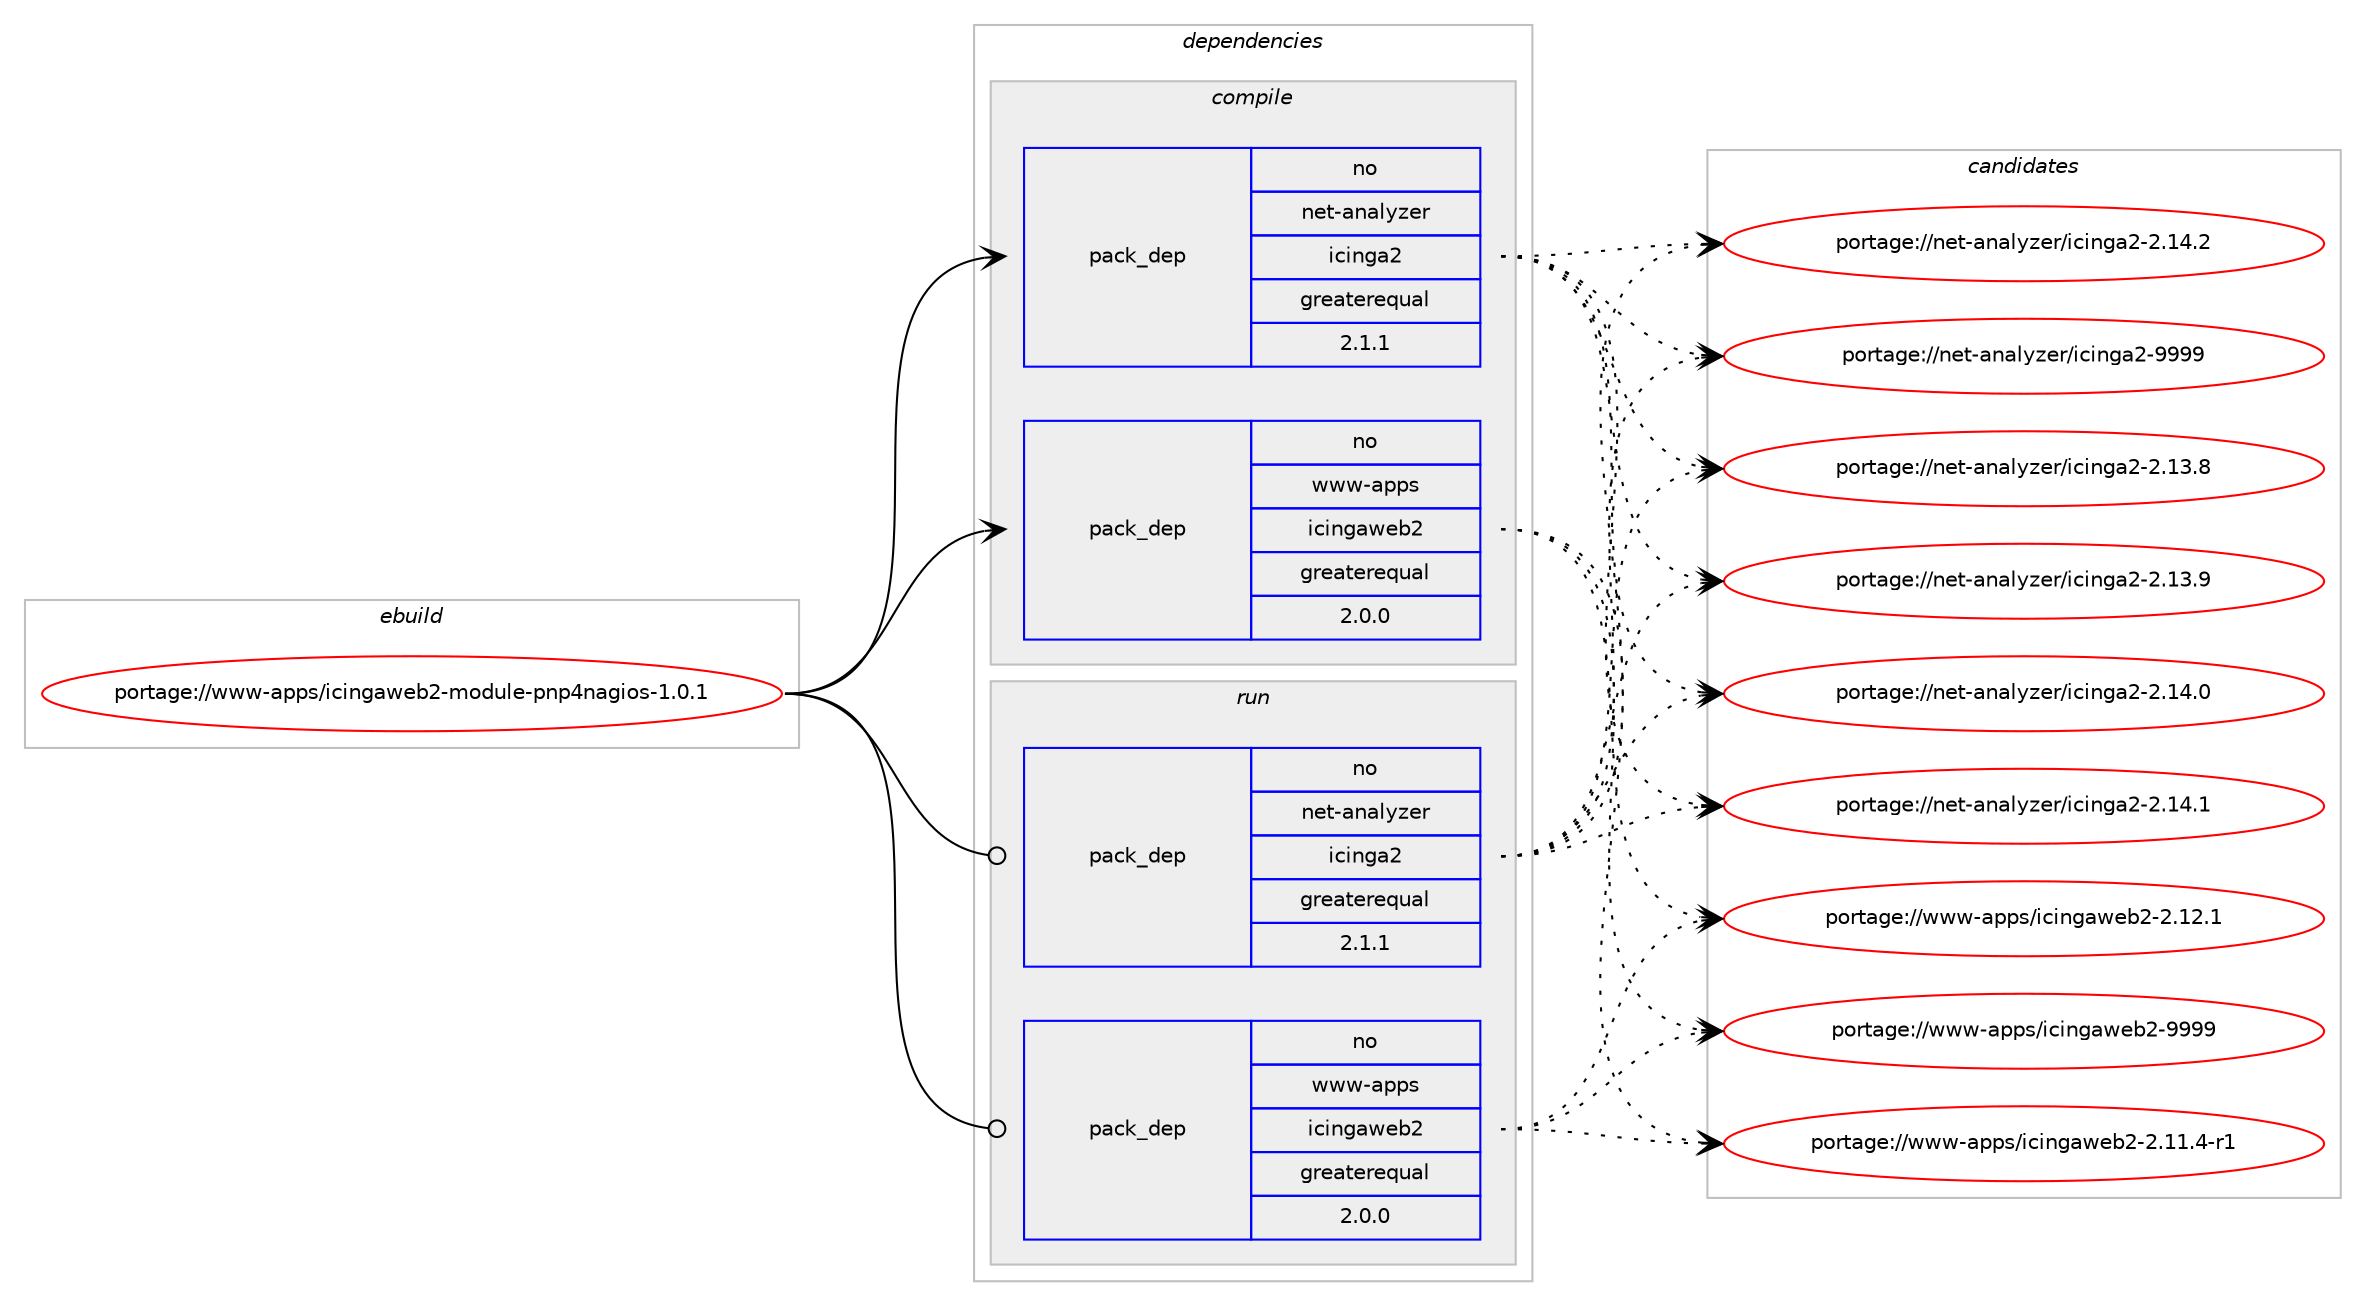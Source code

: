 digraph prolog {

# *************
# Graph options
# *************

newrank=true;
concentrate=true;
compound=true;
graph [rankdir=LR,fontname=Helvetica,fontsize=10,ranksep=1.5];#, ranksep=2.5, nodesep=0.2];
edge  [arrowhead=vee];
node  [fontname=Helvetica,fontsize=10];

# **********
# The ebuild
# **********

subgraph cluster_leftcol {
color=gray;
rank=same;
label=<<i>ebuild</i>>;
id [label="portage://www-apps/icingaweb2-module-pnp4nagios-1.0.1", color=red, width=4, href="../www-apps/icingaweb2-module-pnp4nagios-1.0.1.svg"];
}

# ****************
# The dependencies
# ****************

subgraph cluster_midcol {
color=gray;
label=<<i>dependencies</i>>;
subgraph cluster_compile {
fillcolor="#eeeeee";
style=filled;
label=<<i>compile</i>>;
subgraph pack8549 {
dependency26000 [label=<<TABLE BORDER="0" CELLBORDER="1" CELLSPACING="0" CELLPADDING="4" WIDTH="220"><TR><TD ROWSPAN="6" CELLPADDING="30">pack_dep</TD></TR><TR><TD WIDTH="110">no</TD></TR><TR><TD>net-analyzer</TD></TR><TR><TD>icinga2</TD></TR><TR><TD>greaterequal</TD></TR><TR><TD>2.1.1</TD></TR></TABLE>>, shape=none, color=blue];
}
id:e -> dependency26000:w [weight=20,style="solid",arrowhead="vee"];
subgraph pack8550 {
dependency26001 [label=<<TABLE BORDER="0" CELLBORDER="1" CELLSPACING="0" CELLPADDING="4" WIDTH="220"><TR><TD ROWSPAN="6" CELLPADDING="30">pack_dep</TD></TR><TR><TD WIDTH="110">no</TD></TR><TR><TD>www-apps</TD></TR><TR><TD>icingaweb2</TD></TR><TR><TD>greaterequal</TD></TR><TR><TD>2.0.0</TD></TR></TABLE>>, shape=none, color=blue];
}
id:e -> dependency26001:w [weight=20,style="solid",arrowhead="vee"];
}
subgraph cluster_compileandrun {
fillcolor="#eeeeee";
style=filled;
label=<<i>compile and run</i>>;
}
subgraph cluster_run {
fillcolor="#eeeeee";
style=filled;
label=<<i>run</i>>;
subgraph pack8551 {
dependency26002 [label=<<TABLE BORDER="0" CELLBORDER="1" CELLSPACING="0" CELLPADDING="4" WIDTH="220"><TR><TD ROWSPAN="6" CELLPADDING="30">pack_dep</TD></TR><TR><TD WIDTH="110">no</TD></TR><TR><TD>net-analyzer</TD></TR><TR><TD>icinga2</TD></TR><TR><TD>greaterequal</TD></TR><TR><TD>2.1.1</TD></TR></TABLE>>, shape=none, color=blue];
}
id:e -> dependency26002:w [weight=20,style="solid",arrowhead="odot"];
subgraph pack8552 {
dependency26003 [label=<<TABLE BORDER="0" CELLBORDER="1" CELLSPACING="0" CELLPADDING="4" WIDTH="220"><TR><TD ROWSPAN="6" CELLPADDING="30">pack_dep</TD></TR><TR><TD WIDTH="110">no</TD></TR><TR><TD>www-apps</TD></TR><TR><TD>icingaweb2</TD></TR><TR><TD>greaterequal</TD></TR><TR><TD>2.0.0</TD></TR></TABLE>>, shape=none, color=blue];
}
id:e -> dependency26003:w [weight=20,style="solid",arrowhead="odot"];
}
}

# **************
# The candidates
# **************

subgraph cluster_choices {
rank=same;
color=gray;
label=<<i>candidates</i>>;

subgraph choice8549 {
color=black;
nodesep=1;
choice1101011164597110971081211221011144710599105110103975045504649514656 [label="portage://net-analyzer/icinga2-2.13.8", color=red, width=4,href="../net-analyzer/icinga2-2.13.8.svg"];
choice1101011164597110971081211221011144710599105110103975045504649514657 [label="portage://net-analyzer/icinga2-2.13.9", color=red, width=4,href="../net-analyzer/icinga2-2.13.9.svg"];
choice1101011164597110971081211221011144710599105110103975045504649524648 [label="portage://net-analyzer/icinga2-2.14.0", color=red, width=4,href="../net-analyzer/icinga2-2.14.0.svg"];
choice1101011164597110971081211221011144710599105110103975045504649524649 [label="portage://net-analyzer/icinga2-2.14.1", color=red, width=4,href="../net-analyzer/icinga2-2.14.1.svg"];
choice1101011164597110971081211221011144710599105110103975045504649524650 [label="portage://net-analyzer/icinga2-2.14.2", color=red, width=4,href="../net-analyzer/icinga2-2.14.2.svg"];
choice110101116459711097108121122101114471059910511010397504557575757 [label="portage://net-analyzer/icinga2-9999", color=red, width=4,href="../net-analyzer/icinga2-9999.svg"];
dependency26000:e -> choice1101011164597110971081211221011144710599105110103975045504649514656:w [style=dotted,weight="100"];
dependency26000:e -> choice1101011164597110971081211221011144710599105110103975045504649514657:w [style=dotted,weight="100"];
dependency26000:e -> choice1101011164597110971081211221011144710599105110103975045504649524648:w [style=dotted,weight="100"];
dependency26000:e -> choice1101011164597110971081211221011144710599105110103975045504649524649:w [style=dotted,weight="100"];
dependency26000:e -> choice1101011164597110971081211221011144710599105110103975045504649524650:w [style=dotted,weight="100"];
dependency26000:e -> choice110101116459711097108121122101114471059910511010397504557575757:w [style=dotted,weight="100"];
}
subgraph choice8550 {
color=black;
nodesep=1;
choice11911911945971121121154710599105110103971191019850455046494946524511449 [label="portage://www-apps/icingaweb2-2.11.4-r1", color=red, width=4,href="../www-apps/icingaweb2-2.11.4-r1.svg"];
choice1191191194597112112115471059910511010397119101985045504649504649 [label="portage://www-apps/icingaweb2-2.12.1", color=red, width=4,href="../www-apps/icingaweb2-2.12.1.svg"];
choice119119119459711211211547105991051101039711910198504557575757 [label="portage://www-apps/icingaweb2-9999", color=red, width=4,href="../www-apps/icingaweb2-9999.svg"];
dependency26001:e -> choice11911911945971121121154710599105110103971191019850455046494946524511449:w [style=dotted,weight="100"];
dependency26001:e -> choice1191191194597112112115471059910511010397119101985045504649504649:w [style=dotted,weight="100"];
dependency26001:e -> choice119119119459711211211547105991051101039711910198504557575757:w [style=dotted,weight="100"];
}
subgraph choice8551 {
color=black;
nodesep=1;
choice1101011164597110971081211221011144710599105110103975045504649514656 [label="portage://net-analyzer/icinga2-2.13.8", color=red, width=4,href="../net-analyzer/icinga2-2.13.8.svg"];
choice1101011164597110971081211221011144710599105110103975045504649514657 [label="portage://net-analyzer/icinga2-2.13.9", color=red, width=4,href="../net-analyzer/icinga2-2.13.9.svg"];
choice1101011164597110971081211221011144710599105110103975045504649524648 [label="portage://net-analyzer/icinga2-2.14.0", color=red, width=4,href="../net-analyzer/icinga2-2.14.0.svg"];
choice1101011164597110971081211221011144710599105110103975045504649524649 [label="portage://net-analyzer/icinga2-2.14.1", color=red, width=4,href="../net-analyzer/icinga2-2.14.1.svg"];
choice1101011164597110971081211221011144710599105110103975045504649524650 [label="portage://net-analyzer/icinga2-2.14.2", color=red, width=4,href="../net-analyzer/icinga2-2.14.2.svg"];
choice110101116459711097108121122101114471059910511010397504557575757 [label="portage://net-analyzer/icinga2-9999", color=red, width=4,href="../net-analyzer/icinga2-9999.svg"];
dependency26002:e -> choice1101011164597110971081211221011144710599105110103975045504649514656:w [style=dotted,weight="100"];
dependency26002:e -> choice1101011164597110971081211221011144710599105110103975045504649514657:w [style=dotted,weight="100"];
dependency26002:e -> choice1101011164597110971081211221011144710599105110103975045504649524648:w [style=dotted,weight="100"];
dependency26002:e -> choice1101011164597110971081211221011144710599105110103975045504649524649:w [style=dotted,weight="100"];
dependency26002:e -> choice1101011164597110971081211221011144710599105110103975045504649524650:w [style=dotted,weight="100"];
dependency26002:e -> choice110101116459711097108121122101114471059910511010397504557575757:w [style=dotted,weight="100"];
}
subgraph choice8552 {
color=black;
nodesep=1;
choice11911911945971121121154710599105110103971191019850455046494946524511449 [label="portage://www-apps/icingaweb2-2.11.4-r1", color=red, width=4,href="../www-apps/icingaweb2-2.11.4-r1.svg"];
choice1191191194597112112115471059910511010397119101985045504649504649 [label="portage://www-apps/icingaweb2-2.12.1", color=red, width=4,href="../www-apps/icingaweb2-2.12.1.svg"];
choice119119119459711211211547105991051101039711910198504557575757 [label="portage://www-apps/icingaweb2-9999", color=red, width=4,href="../www-apps/icingaweb2-9999.svg"];
dependency26003:e -> choice11911911945971121121154710599105110103971191019850455046494946524511449:w [style=dotted,weight="100"];
dependency26003:e -> choice1191191194597112112115471059910511010397119101985045504649504649:w [style=dotted,weight="100"];
dependency26003:e -> choice119119119459711211211547105991051101039711910198504557575757:w [style=dotted,weight="100"];
}
}

}

